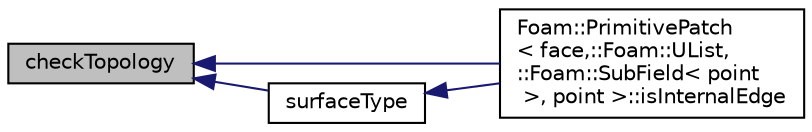 digraph "checkTopology"
{
  bgcolor="transparent";
  edge [fontname="Helvetica",fontsize="10",labelfontname="Helvetica",labelfontsize="10"];
  node [fontname="Helvetica",fontsize="10",shape=record];
  rankdir="LR";
  Node1 [label="checkTopology",height=0.2,width=0.4,color="black", fillcolor="grey75", style="filled", fontcolor="black"];
  Node1 -> Node2 [dir="back",color="midnightblue",fontsize="10",style="solid",fontname="Helvetica"];
  Node2 [label="Foam::PrimitivePatch\l\< face,::Foam::UList,\l::Foam::SubField\< point\l \>, point \>::isInternalEdge",height=0.2,width=0.4,color="black",URL="$a02019.html#a1ee468354f61c027ba0e3aa4a11cd097",tooltip="Is internal edge? "];
  Node1 -> Node3 [dir="back",color="midnightblue",fontsize="10",style="solid",fontname="Helvetica"];
  Node3 [label="surfaceType",height=0.2,width=0.4,color="black",URL="$a02019.html#a893de8fe366fcefc80bbcb8a721a724d",tooltip="Calculate surface type formed by patch. "];
  Node3 -> Node2 [dir="back",color="midnightblue",fontsize="10",style="solid",fontname="Helvetica"];
}
